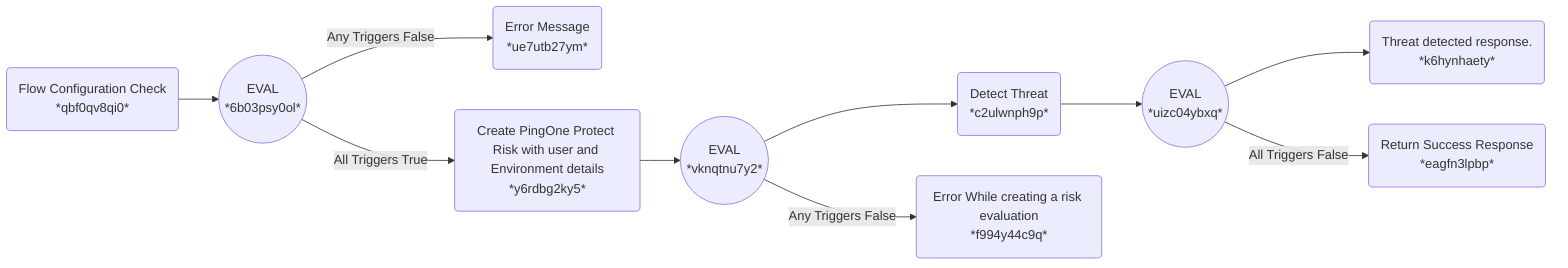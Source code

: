 flowchart LR
    6b03psy0ol(("EVAL<br>*6b03psy0ol*")) -- Any Triggers False --> ue7utb27ym("Error Message<br>*ue7utb27ym*")
    uizc04ybxq(("EVAL<br>*uizc04ybxq*")) --> k6hynhaety("Threat detected response.<br>*k6hynhaety*")
    uizc04ybxq(("EVAL<br>*uizc04ybxq*")) -- All Triggers False --> eagfn3lpbp("Return Success Response<br>*eagfn3lpbp*")
    y6rdbg2ky5("Create PingOne Protect Risk with user and Environment details<br>*y6rdbg2ky5*") --> vknqtnu7y2(("EVAL<br>*vknqtnu7y2*"))
    c2ulwnph9p("Detect Threat<br>*c2ulwnph9p*") --> uizc04ybxq(("EVAL<br>*uizc04ybxq*"))
    vknqtnu7y2(("EVAL<br>*vknqtnu7y2*")) -- Any Triggers False --> f994y44c9q("Error While creating a risk evaluation<br>*f994y44c9q*")
    vknqtnu7y2(("EVAL<br>*vknqtnu7y2*")) --> c2ulwnph9p("Detect Threat<br>*c2ulwnph9p*")
    6b03psy0ol(("EVAL<br>*6b03psy0ol*")) -- All Triggers True --> y6rdbg2ky5("Create PingOne Protect Risk with user and Environment details<br>*y6rdbg2ky5*")
    qbf0qv8qi0("Flow Configuration Check<br>*qbf0qv8qi0*") --> 6b03psy0ol(("EVAL<br>*6b03psy0ol*"))
